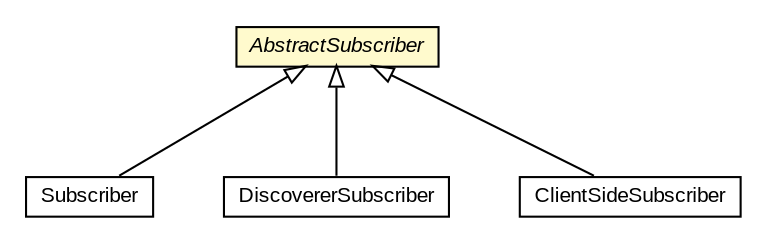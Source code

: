 #!/usr/local/bin/dot
#
# Class diagram 
# Generated by UMLGraph version 5.3 (http://www.umlgraph.org/)
#

digraph G {
	edge [fontname="arial",fontsize=10,labelfontname="arial",labelfontsize=10];
	node [fontname="arial",fontsize=10,shape=plaintext];
	nodesep=0.25;
	ranksep=0.5;
	// context.arch.subscriber.Subscriber
	c130574 [label=<<table title="context.arch.subscriber.Subscriber" border="0" cellborder="1" cellspacing="0" cellpadding="2" port="p" href="./Subscriber.html">
		<tr><td><table border="0" cellspacing="0" cellpadding="1">
<tr><td align="center" balign="center"> Subscriber </td></tr>
		</table></td></tr>
		</table>>, fontname="arial", fontcolor="black", fontsize=10.0];
	// context.arch.subscriber.DiscovererSubscriber
	c130575 [label=<<table title="context.arch.subscriber.DiscovererSubscriber" border="0" cellborder="1" cellspacing="0" cellpadding="2" port="p" href="./DiscovererSubscriber.html">
		<tr><td><table border="0" cellspacing="0" cellpadding="1">
<tr><td align="center" balign="center"> DiscovererSubscriber </td></tr>
		</table></td></tr>
		</table>>, fontname="arial", fontcolor="black", fontsize=10.0];
	// context.arch.subscriber.ClientSideSubscriber
	c130576 [label=<<table title="context.arch.subscriber.ClientSideSubscriber" border="0" cellborder="1" cellspacing="0" cellpadding="2" port="p" href="./ClientSideSubscriber.html">
		<tr><td><table border="0" cellspacing="0" cellpadding="1">
<tr><td align="center" balign="center"> ClientSideSubscriber </td></tr>
		</table></td></tr>
		</table>>, fontname="arial", fontcolor="black", fontsize=10.0];
	// context.arch.subscriber.AbstractSubscriber
	c130579 [label=<<table title="context.arch.subscriber.AbstractSubscriber" border="0" cellborder="1" cellspacing="0" cellpadding="2" port="p" bgcolor="lemonChiffon" href="./AbstractSubscriber.html">
		<tr><td><table border="0" cellspacing="0" cellpadding="1">
<tr><td align="center" balign="center"><font face="arial italic"> AbstractSubscriber </font></td></tr>
		</table></td></tr>
		</table>>, fontname="arial", fontcolor="black", fontsize=10.0];
	//context.arch.subscriber.Subscriber extends context.arch.subscriber.AbstractSubscriber
	c130579:p -> c130574:p [dir=back,arrowtail=empty];
	//context.arch.subscriber.DiscovererSubscriber extends context.arch.subscriber.AbstractSubscriber
	c130579:p -> c130575:p [dir=back,arrowtail=empty];
	//context.arch.subscriber.ClientSideSubscriber extends context.arch.subscriber.AbstractSubscriber
	c130579:p -> c130576:p [dir=back,arrowtail=empty];
}

